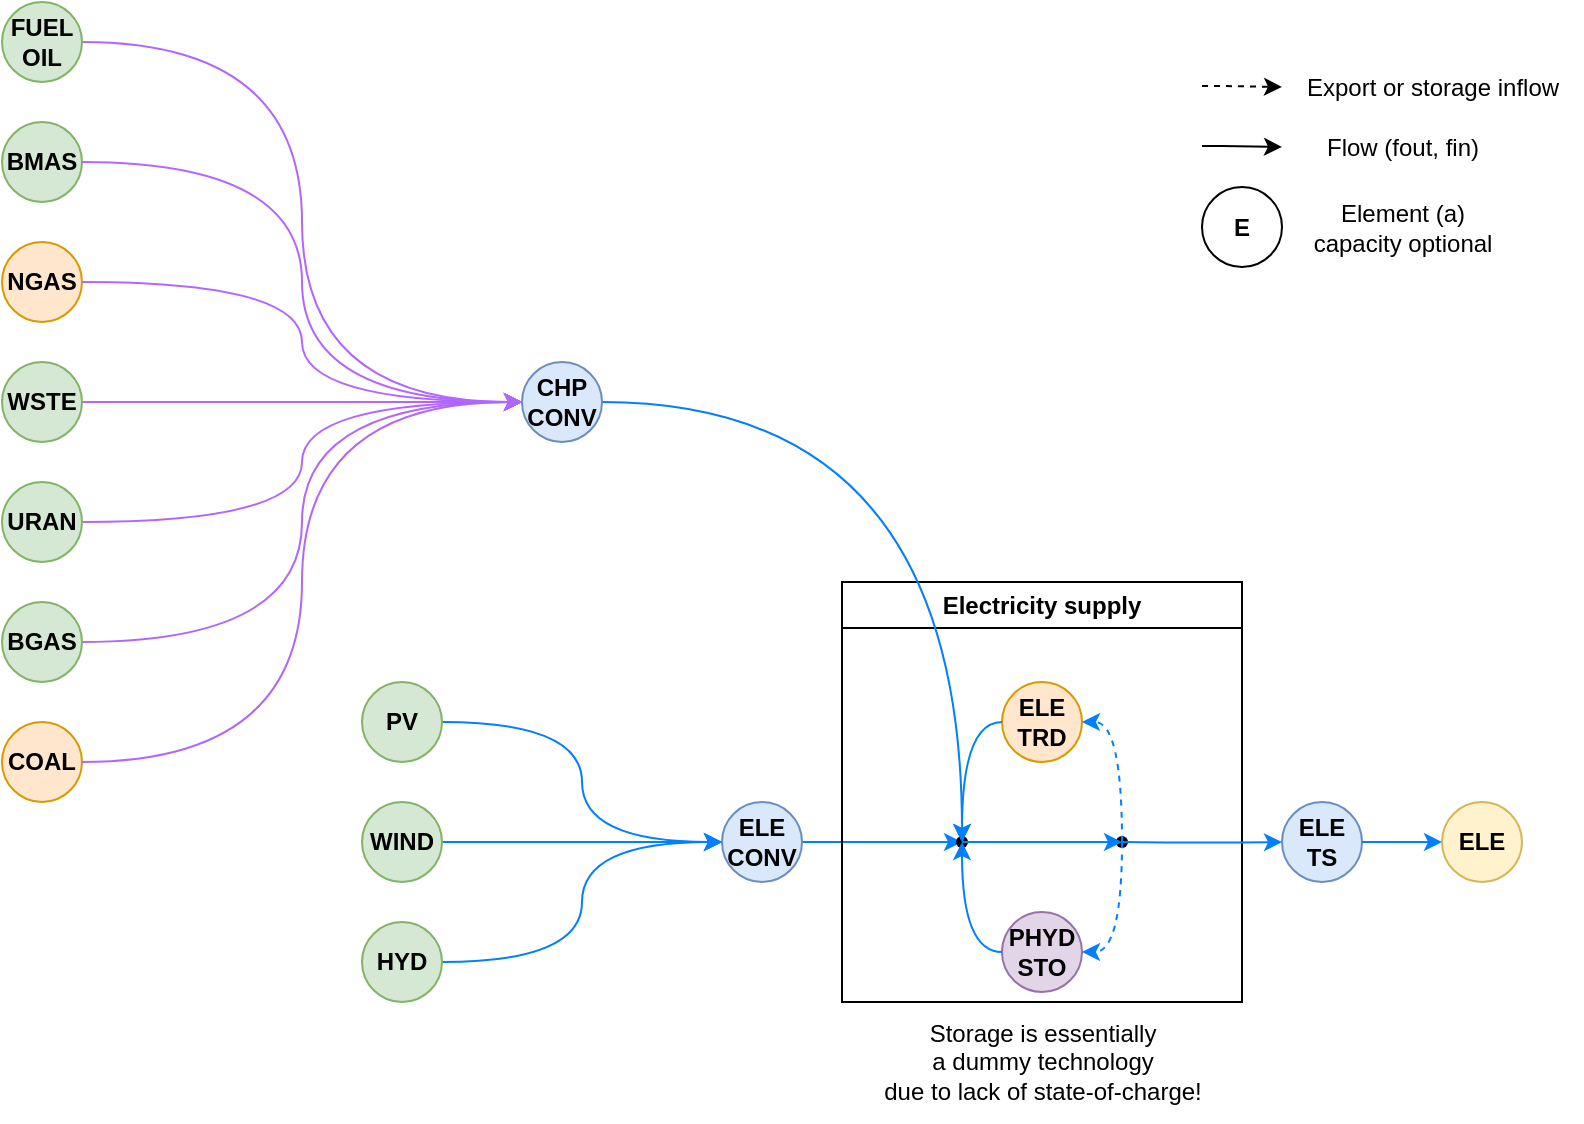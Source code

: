 <mxfile version="20.8.10" type="device"><diagram name="Page-1" id="KlLBidWqCnz7O2pTrrcj"><mxGraphModel dx="2261" dy="794" grid="1" gridSize="10" guides="1" tooltips="1" connect="1" arrows="1" fold="1" page="1" pageScale="1" pageWidth="827" pageHeight="1169" math="0" shadow="0"><root><mxCell id="0"/><mxCell id="1" parent="0"/><mxCell id="Hpv7OjMXpLYDSWDJ51vm-48" style="edgeStyle=orthogonalEdgeStyle;curved=1;rounded=0;orthogonalLoop=1;jettySize=auto;html=1;exitX=1;exitY=0.5;exitDx=0;exitDy=0;entryX=0.5;entryY=0.625;entryDx=0;entryDy=0;entryPerimeter=0;strokeColor=#007FFF;" parent="1" source="Hpv7OjMXpLYDSWDJ51vm-32" target="Hpv7OjMXpLYDSWDJ51vm-47" edge="1"><mxGeometry relative="1" as="geometry"/></mxCell><mxCell id="Hpv7OjMXpLYDSWDJ51vm-32" value="ELE&lt;br&gt;CONV" style="ellipse;whiteSpace=wrap;html=1;aspect=fixed;fontStyle=1;fillColor=#dae8fc;strokeColor=#6c8ebf;" parent="1" vertex="1"><mxGeometry x="-430" y="460" width="40" height="40" as="geometry"/></mxCell><mxCell id="Hpv7OjMXpLYDSWDJ51vm-43" style="edgeStyle=orthogonalEdgeStyle;curved=1;rounded=0;orthogonalLoop=1;jettySize=auto;html=1;exitX=1;exitY=0.5;exitDx=0;exitDy=0;entryX=0;entryY=0.5;entryDx=0;entryDy=0;strokeColor=#007FFF;" parent="1" source="Hpv7OjMXpLYDSWDJ51vm-38" target="Hpv7OjMXpLYDSWDJ51vm-32" edge="1"><mxGeometry relative="1" as="geometry"/></mxCell><mxCell id="Hpv7OjMXpLYDSWDJ51vm-38" value="PV" style="ellipse;whiteSpace=wrap;html=1;aspect=fixed;fontStyle=1;fillColor=#d5e8d4;strokeColor=#82b366;" parent="1" vertex="1"><mxGeometry x="-610" y="400" width="40" height="40" as="geometry"/></mxCell><mxCell id="Hpv7OjMXpLYDSWDJ51vm-172" style="edgeStyle=orthogonalEdgeStyle;curved=1;rounded=0;orthogonalLoop=1;jettySize=auto;html=1;exitX=1;exitY=0.5;exitDx=0;exitDy=0;entryX=0;entryY=0.5;entryDx=0;entryDy=0;strokeColor=#007FFF;" parent="1" source="Hpv7OjMXpLYDSWDJ51vm-39" target="Hpv7OjMXpLYDSWDJ51vm-32" edge="1"><mxGeometry relative="1" as="geometry"/></mxCell><mxCell id="Hpv7OjMXpLYDSWDJ51vm-39" value="HYD" style="ellipse;whiteSpace=wrap;html=1;aspect=fixed;fontStyle=1;fillColor=#d5e8d4;strokeColor=#82b366;" parent="1" vertex="1"><mxGeometry x="-610" y="520" width="40" height="40" as="geometry"/></mxCell><mxCell id="Hpv7OjMXpLYDSWDJ51vm-44" value="" style="edgeStyle=orthogonalEdgeStyle;curved=1;rounded=0;orthogonalLoop=1;jettySize=auto;html=1;entryX=0;entryY=0.5;entryDx=0;entryDy=0;strokeColor=#007FFF;" parent="1" source="Hpv7OjMXpLYDSWDJ51vm-40" target="Hpv7OjMXpLYDSWDJ51vm-32" edge="1"><mxGeometry relative="1" as="geometry"><mxPoint x="-510" y="470" as="targetPoint"/></mxGeometry></mxCell><mxCell id="Hpv7OjMXpLYDSWDJ51vm-40" value="WIND" style="ellipse;whiteSpace=wrap;html=1;aspect=fixed;fontStyle=1;fillColor=#d5e8d4;strokeColor=#82b366;" parent="1" vertex="1"><mxGeometry x="-610" y="460" width="40" height="40" as="geometry"/></mxCell><mxCell id="Hpv7OjMXpLYDSWDJ51vm-53" value="" style="edgeStyle=orthogonalEdgeStyle;curved=1;rounded=0;orthogonalLoop=1;jettySize=auto;html=1;entryX=0;entryY=0.5;entryDx=0;entryDy=0;strokeColor=#B266FF;" parent="1" source="Hpv7OjMXpLYDSWDJ51vm-41" target="Hpv7OjMXpLYDSWDJ51vm-173" edge="1"><mxGeometry relative="1" as="geometry"><mxPoint x="-610" y="330" as="targetPoint"/></mxGeometry></mxCell><mxCell id="Hpv7OjMXpLYDSWDJ51vm-41" value="URAN" style="ellipse;whiteSpace=wrap;html=1;aspect=fixed;fontStyle=1;fillColor=#d5e8d4;strokeColor=#82b366;" parent="1" vertex="1"><mxGeometry x="-790" y="300" width="40" height="40" as="geometry"/></mxCell><mxCell id="Hpv7OjMXpLYDSWDJ51vm-86" value="BMAS" style="ellipse;whiteSpace=wrap;html=1;aspect=fixed;fontStyle=1;fillColor=#d5e8d4;strokeColor=#82b366;" parent="1" vertex="1"><mxGeometry x="-790" y="120" width="40" height="40" as="geometry"/></mxCell><mxCell id="Hpv7OjMXpLYDSWDJ51vm-254" style="edgeStyle=orthogonalEdgeStyle;curved=1;rounded=0;orthogonalLoop=1;jettySize=auto;html=1;exitX=1;exitY=0.5;exitDx=0;exitDy=0;entryX=0;entryY=0.5;entryDx=0;entryDy=0;strokeColor=#B266FF;" parent="1" source="Hpv7OjMXpLYDSWDJ51vm-88" target="Hpv7OjMXpLYDSWDJ51vm-173" edge="1"><mxGeometry relative="1" as="geometry"/></mxCell><mxCell id="Hpv7OjMXpLYDSWDJ51vm-88" value="BGAS" style="ellipse;whiteSpace=wrap;html=1;aspect=fixed;fontStyle=1;fillColor=#d5e8d4;strokeColor=#82b366;" parent="1" vertex="1"><mxGeometry x="-790" y="360" width="40" height="40" as="geometry"/></mxCell><mxCell id="Hpv7OjMXpLYDSWDJ51vm-93" value="COAL" style="ellipse;whiteSpace=wrap;html=1;aspect=fixed;fontStyle=1;fillColor=#ffe6cc;strokeColor=#d79b00;" parent="1" vertex="1"><mxGeometry x="-790" y="420" width="40" height="40" as="geometry"/></mxCell><mxCell id="Hpv7OjMXpLYDSWDJ51vm-95" value="NGAS" style="ellipse;whiteSpace=wrap;html=1;aspect=fixed;fontStyle=1;fillColor=#ffe6cc;strokeColor=#d79b00;" parent="1" vertex="1"><mxGeometry x="-790" y="180" width="40" height="40" as="geometry"/></mxCell><mxCell id="Hpv7OjMXpLYDSWDJ51vm-100" value="Electricity supply" style="swimlane;whiteSpace=wrap;html=1;fillColor=none;gradientColor=none;rounded=0;shadow=0;glass=0;" parent="1" vertex="1"><mxGeometry x="-370" y="350" width="200" height="210" as="geometry"><mxRectangle x="300" y="570" width="100" height="30" as="alternateBounds"/></mxGeometry></mxCell><mxCell id="Hpv7OjMXpLYDSWDJ51vm-98" value="ELE" style="ellipse;whiteSpace=wrap;html=1;aspect=fixed;fontStyle=1;fillColor=#fff2cc;strokeColor=#d6b656;" parent="Hpv7OjMXpLYDSWDJ51vm-100" vertex="1"><mxGeometry x="300" y="110" width="40" height="40" as="geometry"/></mxCell><mxCell id="Hpv7OjMXpLYDSWDJ51vm-56" value="ELE&lt;br&gt;TS" style="ellipse;whiteSpace=wrap;html=1;aspect=fixed;fontStyle=1;fillColor=#dae8fc;strokeColor=#6c8ebf;" parent="Hpv7OjMXpLYDSWDJ51vm-100" vertex="1"><mxGeometry x="220" y="110" width="40" height="40" as="geometry"/></mxCell><mxCell id="Hpv7OjMXpLYDSWDJ51vm-115" value="" style="edgeStyle=orthogonalEdgeStyle;curved=1;rounded=0;orthogonalLoop=1;jettySize=auto;html=1;strokeColor=#007FFF;" parent="Hpv7OjMXpLYDSWDJ51vm-100" source="Hpv7OjMXpLYDSWDJ51vm-56" target="Hpv7OjMXpLYDSWDJ51vm-98" edge="1"><mxGeometry relative="1" as="geometry"/></mxCell><mxCell id="Hpv7OjMXpLYDSWDJ51vm-65" value="ELE&lt;br&gt;TRD" style="ellipse;whiteSpace=wrap;html=1;aspect=fixed;fontStyle=1;fillColor=#ffe6cc;strokeColor=#d79b00;" parent="Hpv7OjMXpLYDSWDJ51vm-100" vertex="1"><mxGeometry x="80" y="50" width="40" height="40" as="geometry"/></mxCell><mxCell id="Hpv7OjMXpLYDSWDJ51vm-55" value="PHYD&lt;br&gt;STO" style="ellipse;whiteSpace=wrap;html=1;aspect=fixed;fontStyle=1;fillColor=#e1d5e7;strokeColor=#9673a6;" parent="Hpv7OjMXpLYDSWDJ51vm-100" vertex="1"><mxGeometry x="80" y="165" width="40" height="40" as="geometry"/></mxCell><mxCell id="Hpv7OjMXpLYDSWDJ51vm-57" value="" style="shape=waypoint;sketch=0;fillStyle=solid;size=6;pointerEvents=1;points=[];fillColor=none;resizable=0;rotatable=0;perimeter=centerPerimeter;snapToPoint=1;" parent="Hpv7OjMXpLYDSWDJ51vm-100" vertex="1"><mxGeometry x="120" y="110" width="40" height="40" as="geometry"/></mxCell><mxCell id="Hpv7OjMXpLYDSWDJ51vm-60" style="edgeStyle=orthogonalEdgeStyle;curved=1;rounded=0;orthogonalLoop=1;jettySize=auto;html=1;exitX=0.625;exitY=0.4;exitDx=0;exitDy=0;entryX=1;entryY=0.5;entryDx=0;entryDy=0;dashed=1;exitPerimeter=0;strokeColor=#007FFF;" parent="Hpv7OjMXpLYDSWDJ51vm-100" source="Hpv7OjMXpLYDSWDJ51vm-57" target="Hpv7OjMXpLYDSWDJ51vm-55" edge="1"><mxGeometry relative="1" as="geometry"/></mxCell><mxCell id="Hpv7OjMXpLYDSWDJ51vm-67" value="" style="edgeStyle=orthogonalEdgeStyle;curved=1;rounded=0;orthogonalLoop=1;jettySize=auto;html=1;strokeColor=#007FFF;" parent="Hpv7OjMXpLYDSWDJ51vm-100" target="Hpv7OjMXpLYDSWDJ51vm-56" edge="1"><mxGeometry relative="1" as="geometry"><mxPoint x="140" y="130" as="sourcePoint"/></mxGeometry></mxCell><mxCell id="Hpv7OjMXpLYDSWDJ51vm-64" style="edgeStyle=orthogonalEdgeStyle;rounded=0;orthogonalLoop=1;jettySize=auto;html=1;entryX=1;entryY=0.5;entryDx=0;entryDy=0;curved=1;dashed=1;strokeColor=#007FFF;" parent="Hpv7OjMXpLYDSWDJ51vm-100" source="Hpv7OjMXpLYDSWDJ51vm-57" target="Hpv7OjMXpLYDSWDJ51vm-65" edge="1"><mxGeometry relative="1" as="geometry"><mxPoint x="-50" y="-80" as="sourcePoint"/></mxGeometry></mxCell><mxCell id="Hpv7OjMXpLYDSWDJ51vm-47" value="" style="shape=waypoint;sketch=0;fillStyle=solid;size=6;pointerEvents=1;points=[];fillColor=none;resizable=0;rotatable=0;perimeter=centerPerimeter;snapToPoint=1;" parent="Hpv7OjMXpLYDSWDJ51vm-100" vertex="1"><mxGeometry x="40" y="110" width="40" height="40" as="geometry"/></mxCell><mxCell id="Hpv7OjMXpLYDSWDJ51vm-61" value="" style="edgeStyle=orthogonalEdgeStyle;curved=1;rounded=0;orthogonalLoop=1;jettySize=auto;html=1;strokeColor=#007FFF;" parent="Hpv7OjMXpLYDSWDJ51vm-100" source="Hpv7OjMXpLYDSWDJ51vm-47" target="Hpv7OjMXpLYDSWDJ51vm-57" edge="1"><mxGeometry relative="1" as="geometry"/></mxCell><mxCell id="Hpv7OjMXpLYDSWDJ51vm-63" style="edgeStyle=orthogonalEdgeStyle;rounded=0;orthogonalLoop=1;jettySize=auto;html=1;exitX=0;exitY=0.5;exitDx=0;exitDy=0;curved=1;entryX=0.75;entryY=0.5;entryDx=0;entryDy=0;entryPerimeter=0;strokeColor=#007FFF;" parent="Hpv7OjMXpLYDSWDJ51vm-100" source="Hpv7OjMXpLYDSWDJ51vm-65" target="Hpv7OjMXpLYDSWDJ51vm-47" edge="1"><mxGeometry relative="1" as="geometry"><mxPoint x="100" y="90" as="targetPoint"/></mxGeometry></mxCell><mxCell id="Hpv7OjMXpLYDSWDJ51vm-66" style="edgeStyle=orthogonalEdgeStyle;curved=1;rounded=0;orthogonalLoop=1;jettySize=auto;html=1;exitX=0;exitY=0.5;exitDx=0;exitDy=0;strokeColor=#007FFF;" parent="Hpv7OjMXpLYDSWDJ51vm-100" source="Hpv7OjMXpLYDSWDJ51vm-55" target="Hpv7OjMXpLYDSWDJ51vm-47" edge="1"><mxGeometry relative="1" as="geometry"/></mxCell><mxCell id="Hpv7OjMXpLYDSWDJ51vm-175" style="edgeStyle=orthogonalEdgeStyle;curved=1;rounded=0;orthogonalLoop=1;jettySize=auto;html=1;exitX=1;exitY=0.5;exitDx=0;exitDy=0;strokeColor=#007FFF;entryX=0.425;entryY=0.625;entryDx=0;entryDy=0;entryPerimeter=0;" parent="1" source="Hpv7OjMXpLYDSWDJ51vm-173" target="Hpv7OjMXpLYDSWDJ51vm-47" edge="1"><mxGeometry relative="1" as="geometry"><mxPoint x="-410" y="480" as="targetPoint"/></mxGeometry></mxCell><mxCell id="Hpv7OjMXpLYDSWDJ51vm-224" style="edgeStyle=orthogonalEdgeStyle;curved=1;rounded=0;orthogonalLoop=1;jettySize=auto;html=1;strokeColor=#B266FF;entryX=0;entryY=0.5;entryDx=0;entryDy=0;exitX=1;exitY=0.5;exitDx=0;exitDy=0;" parent="1" source="Hpv7OjMXpLYDSWDJ51vm-256" target="Hpv7OjMXpLYDSWDJ51vm-173" edge="1"><mxGeometry relative="1" as="geometry"><mxPoint x="-670" y="-50" as="sourcePoint"/><Array as="points"><mxPoint x="-640" y="80"/><mxPoint x="-640" y="260"/></Array></mxGeometry></mxCell><mxCell id="Hpv7OjMXpLYDSWDJ51vm-237" style="edgeStyle=orthogonalEdgeStyle;curved=1;rounded=0;orthogonalLoop=1;jettySize=auto;html=1;exitX=1;exitY=0.5;exitDx=0;exitDy=0;entryX=0;entryY=0.5;entryDx=0;entryDy=0;strokeColor=#B266FF;" parent="1" source="Hpv7OjMXpLYDSWDJ51vm-95" target="Hpv7OjMXpLYDSWDJ51vm-173" edge="1"><mxGeometry relative="1" as="geometry"><mxPoint x="-790" y="160" as="sourcePoint"/></mxGeometry></mxCell><mxCell id="Hpv7OjMXpLYDSWDJ51vm-242" style="edgeStyle=orthogonalEdgeStyle;curved=1;rounded=0;orthogonalLoop=1;jettySize=auto;html=1;exitX=1;exitY=0.5;exitDx=0;exitDy=0;entryX=0;entryY=0.5;entryDx=0;entryDy=0;strokeColor=#B266FF;" parent="1" source="Hpv7OjMXpLYDSWDJ51vm-86" target="Hpv7OjMXpLYDSWDJ51vm-173" edge="1"><mxGeometry relative="1" as="geometry"><mxPoint x="-790" y="20" as="sourcePoint"/><Array as="points"><mxPoint x="-640" y="140"/><mxPoint x="-640" y="260"/></Array></mxGeometry></mxCell><mxCell id="Hpv7OjMXpLYDSWDJ51vm-248" style="edgeStyle=orthogonalEdgeStyle;curved=1;rounded=0;orthogonalLoop=1;jettySize=auto;html=1;exitX=1;exitY=0.5;exitDx=0;exitDy=0;entryX=0;entryY=0.5;entryDx=0;entryDy=0;strokeColor=#B266FF;" parent="1" source="Hpv7OjMXpLYDSWDJ51vm-176" target="Hpv7OjMXpLYDSWDJ51vm-173" edge="1"><mxGeometry relative="1" as="geometry"><mxPoint x="-790" y="260" as="sourcePoint"/></mxGeometry></mxCell><mxCell id="Hpv7OjMXpLYDSWDJ51vm-252" style="edgeStyle=orthogonalEdgeStyle;curved=1;rounded=0;orthogonalLoop=1;jettySize=auto;html=1;exitX=1;exitY=0.5;exitDx=0;exitDy=0;entryX=0;entryY=0.5;entryDx=0;entryDy=0;strokeColor=#B266FF;" parent="1" source="Hpv7OjMXpLYDSWDJ51vm-93" target="Hpv7OjMXpLYDSWDJ51vm-173" edge="1"><mxGeometry relative="1" as="geometry"/></mxCell><mxCell id="Hpv7OjMXpLYDSWDJ51vm-173" value="CHP&lt;br&gt;CONV" style="ellipse;whiteSpace=wrap;html=1;aspect=fixed;fontStyle=1;fillColor=#dae8fc;strokeColor=#6c8ebf;" parent="1" vertex="1"><mxGeometry x="-530" y="240" width="40" height="40" as="geometry"/></mxCell><mxCell id="Hpv7OjMXpLYDSWDJ51vm-176" value="WSTE" style="ellipse;whiteSpace=wrap;html=1;aspect=fixed;fontStyle=1;fillColor=#d5e8d4;strokeColor=#82b366;" parent="1" vertex="1"><mxGeometry x="-790" y="240" width="40" height="40" as="geometry"/></mxCell><mxCell id="Hpv7OjMXpLYDSWDJ51vm-189" value="E" style="ellipse;whiteSpace=wrap;html=1;aspect=fixed;fontStyle=1;" parent="1" vertex="1"><mxGeometry x="-190" y="152.5" width="40" height="40" as="geometry"/></mxCell><mxCell id="Hpv7OjMXpLYDSWDJ51vm-190" value="" style="edgeStyle=orthogonalEdgeStyle;rounded=0;orthogonalLoop=1;jettySize=auto;html=1;" parent="1" edge="1"><mxGeometry relative="1" as="geometry"><mxPoint x="-190" y="132" as="sourcePoint"/><mxPoint x="-150" y="132.5" as="targetPoint"/><Array as="points"><mxPoint x="-180" y="132"/><mxPoint x="-180" y="132"/></Array></mxGeometry></mxCell><mxCell id="Hpv7OjMXpLYDSWDJ51vm-191" value="Flow (fout, fin)" style="text;html=1;align=center;verticalAlign=middle;resizable=0;points=[];autosize=1;strokeColor=none;fillColor=none;" parent="1" vertex="1"><mxGeometry x="-140" y="117.5" width="100" height="30" as="geometry"/></mxCell><mxCell id="Hpv7OjMXpLYDSWDJ51vm-192" value="Element (a)&lt;br&gt;capacity optional" style="text;html=1;align=center;verticalAlign=middle;resizable=0;points=[];autosize=1;strokeColor=none;fillColor=none;" parent="1" vertex="1"><mxGeometry x="-145" y="152.5" width="110" height="40" as="geometry"/></mxCell><mxCell id="Hpv7OjMXpLYDSWDJ51vm-256" value="FUEL&lt;br&gt;OIL" style="ellipse;whiteSpace=wrap;html=1;aspect=fixed;fontStyle=1;fillColor=#d5e8d4;strokeColor=#82b366;" parent="1" vertex="1"><mxGeometry x="-790" y="60" width="40" height="40" as="geometry"/></mxCell><mxCell id="Hpv7OjMXpLYDSWDJ51vm-257" value="Storage is essentially &lt;br&gt;a dummy technology&lt;br&gt;due to lack of state-of-charge!" style="text;html=1;align=center;verticalAlign=middle;resizable=0;points=[];autosize=1;strokeColor=none;fillColor=none;" parent="1" vertex="1"><mxGeometry x="-360" y="560" width="180" height="60" as="geometry"/></mxCell><mxCell id="Hpv7OjMXpLYDSWDJ51vm-258" value="" style="edgeStyle=orthogonalEdgeStyle;rounded=0;orthogonalLoop=1;jettySize=auto;html=1;dashed=1;" parent="1" edge="1"><mxGeometry relative="1" as="geometry"><mxPoint x="-190" y="102" as="sourcePoint"/><mxPoint x="-150" y="102.5" as="targetPoint"/><Array as="points"><mxPoint x="-180" y="102"/><mxPoint x="-180" y="102"/></Array></mxGeometry></mxCell><mxCell id="Hpv7OjMXpLYDSWDJ51vm-259" value="Export or storage inflow" style="text;html=1;align=center;verticalAlign=middle;resizable=0;points=[];autosize=1;strokeColor=none;fillColor=none;" parent="1" vertex="1"><mxGeometry x="-150" y="87.5" width="150" height="30" as="geometry"/></mxCell></root></mxGraphModel></diagram></mxfile>